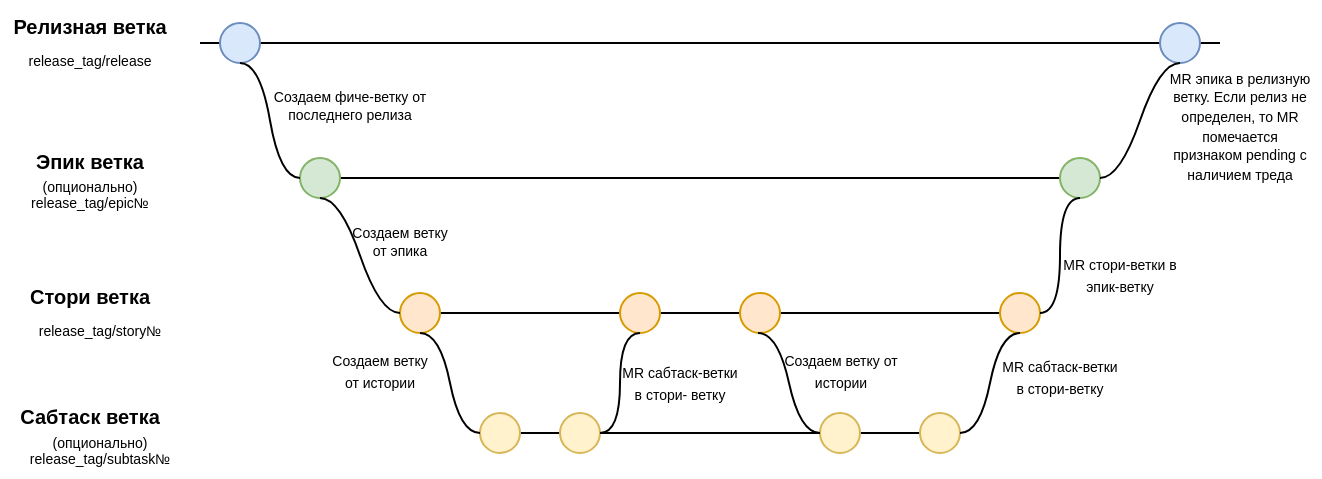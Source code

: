 <mxfile version="22.0.4" type="github">
  <diagram name="Страница — 1" id="x8Qyi_w7TCBruPxLDN-I">
    <mxGraphModel dx="784" dy="427" grid="1" gridSize="10" guides="1" tooltips="1" connect="1" arrows="1" fold="1" page="1" pageScale="1" pageWidth="827" pageHeight="1169" math="0" shadow="0">
      <root>
        <mxCell id="0" />
        <mxCell id="1" parent="0" />
        <mxCell id="yvYBYtpl62b4DiazGJpX-1" value="" style="line;strokeWidth=1;fillColor=none;align=left;verticalAlign=middle;spacingTop=-1;spacingLeft=3;spacingRight=3;rotatable=0;labelPosition=right;points=[];portConstraint=eastwest;" parent="1" vertex="1">
          <mxGeometry x="120" y="37.5" width="510" height="8" as="geometry" />
        </mxCell>
        <mxCell id="yvYBYtpl62b4DiazGJpX-2" value="Релизная ветка" style="text;align=center;fontStyle=1;verticalAlign=middle;spacingLeft=3;spacingRight=3;strokeColor=none;rotatable=0;points=[[0,0.5],[1,0.5]];portConstraint=eastwest;fontSize=10;" parent="1" vertex="1">
          <mxGeometry x="40" y="20" width="50" height="26" as="geometry" />
        </mxCell>
        <mxCell id="yvYBYtpl62b4DiazGJpX-3" value="release_tag/release" style="text;align=center;fontStyle=0;verticalAlign=middle;spacingLeft=3;spacingRight=3;strokeColor=none;rotatable=0;points=[[0,0.5],[1,0.5]];portConstraint=eastwest;fontSize=7;" parent="1" vertex="1">
          <mxGeometry x="40" y="37.5" width="50" height="25.5" as="geometry" />
        </mxCell>
        <mxCell id="yvYBYtpl62b4DiazGJpX-4" value="" style="ellipse;fillColor=#dae8fc;strokeColor=#6c8ebf;fontSize=10;" parent="1" vertex="1">
          <mxGeometry x="130" y="31.5" width="20" height="20" as="geometry" />
        </mxCell>
        <mxCell id="yvYBYtpl62b4DiazGJpX-5" value="" style="line;strokeWidth=1;fillColor=none;align=left;verticalAlign=middle;spacingTop=-1;spacingLeft=3;spacingRight=3;rotatable=0;labelPosition=right;points=[];portConstraint=eastwest;" parent="1" vertex="1">
          <mxGeometry x="170" y="105" width="400" height="8" as="geometry" />
        </mxCell>
        <mxCell id="yvYBYtpl62b4DiazGJpX-6" value="Эпик ветка" style="text;align=center;fontStyle=1;verticalAlign=middle;spacingLeft=3;spacingRight=3;strokeColor=none;rotatable=0;points=[[0,0.5],[1,0.5]];portConstraint=eastwest;fontSize=10;" parent="1" vertex="1">
          <mxGeometry x="40" y="87.5" width="50" height="26" as="geometry" />
        </mxCell>
        <mxCell id="yvYBYtpl62b4DiazGJpX-7" value="(опционально)&#xa;release_tag/epic№" style="text;align=center;fontStyle=0;verticalAlign=middle;spacingLeft=3;spacingRight=3;strokeColor=none;rotatable=0;points=[[0,0.5],[1,0.5]];portConstraint=eastwest;fontSize=7;" parent="1" vertex="1">
          <mxGeometry x="40" y="104.5" width="50" height="26" as="geometry" />
        </mxCell>
        <mxCell id="yvYBYtpl62b4DiazGJpX-8" value="" style="line;strokeWidth=1;fillColor=none;align=left;verticalAlign=middle;spacingTop=-1;spacingLeft=3;spacingRight=3;rotatable=0;labelPosition=right;points=[];portConstraint=eastwest;" parent="1" vertex="1">
          <mxGeometry x="220" y="172.5" width="320" height="8" as="geometry" />
        </mxCell>
        <mxCell id="yvYBYtpl62b4DiazGJpX-9" value="Стори ветка" style="text;align=center;fontStyle=1;verticalAlign=middle;spacingLeft=3;spacingRight=3;strokeColor=none;rotatable=0;points=[[0,0.5],[1,0.5]];portConstraint=eastwest;fontSize=10;" parent="1" vertex="1">
          <mxGeometry x="40" y="155" width="50" height="26" as="geometry" />
        </mxCell>
        <mxCell id="yvYBYtpl62b4DiazGJpX-10" value="release_tag/story№" style="text;align=center;fontStyle=0;verticalAlign=middle;spacingLeft=3;spacingRight=3;strokeColor=none;rotatable=0;points=[[0,0.5],[1,0.5]];portConstraint=eastwest;fontSize=7;" parent="1" vertex="1">
          <mxGeometry x="20" y="172.5" width="100" height="26" as="geometry" />
        </mxCell>
        <mxCell id="yvYBYtpl62b4DiazGJpX-11" value="" style="line;strokeWidth=1;fillColor=none;align=left;verticalAlign=middle;spacingTop=-1;spacingLeft=3;spacingRight=3;rotatable=0;labelPosition=right;points=[];portConstraint=eastwest;" parent="1" vertex="1">
          <mxGeometry x="260" y="232.5" width="240" height="8" as="geometry" />
        </mxCell>
        <mxCell id="yvYBYtpl62b4DiazGJpX-12" value="Сабтаск ветка" style="text;align=center;fontStyle=1;verticalAlign=middle;spacingLeft=3;spacingRight=3;strokeColor=none;rotatable=0;points=[[0,0.5],[1,0.5]];portConstraint=eastwest;fontSize=10;" parent="1" vertex="1">
          <mxGeometry x="40" y="215" width="50" height="26" as="geometry" />
        </mxCell>
        <mxCell id="yvYBYtpl62b4DiazGJpX-13" value="(опционально)&#xa;release_tag/subtask№" style="text;align=center;fontStyle=0;verticalAlign=middle;spacingLeft=3;spacingRight=3;strokeColor=none;rotatable=0;points=[[0,0.5],[1,0.5]];portConstraint=eastwest;fontSize=7;" parent="1" vertex="1">
          <mxGeometry x="45" y="232.5" width="50" height="26" as="geometry" />
        </mxCell>
        <mxCell id="yvYBYtpl62b4DiazGJpX-14" value="" style="ellipse;fillColor=#d5e8d4;strokeColor=#82b366;fontSize=10;" parent="1" vertex="1">
          <mxGeometry x="170" y="99" width="20" height="20" as="geometry" />
        </mxCell>
        <mxCell id="yvYBYtpl62b4DiazGJpX-15" value="" style="ellipse;fillColor=#ffe6cc;strokeColor=#d79b00;fontSize=10;" parent="1" vertex="1">
          <mxGeometry x="220" y="166.5" width="20" height="20" as="geometry" />
        </mxCell>
        <mxCell id="yvYBYtpl62b4DiazGJpX-16" value="" style="ellipse;fillColor=#ffe6cc;strokeColor=#d79b00;fontSize=10;" parent="1" vertex="1">
          <mxGeometry x="390" y="166.5" width="20" height="20" as="geometry" />
        </mxCell>
        <mxCell id="yvYBYtpl62b4DiazGJpX-17" value="" style="ellipse;fillColor=#fff2cc;strokeColor=#d6b656;fontSize=10;" parent="1" vertex="1">
          <mxGeometry x="260" y="226.5" width="20" height="20" as="geometry" />
        </mxCell>
        <mxCell id="yvYBYtpl62b4DiazGJpX-18" value="" style="ellipse;fillColor=#fff2cc;strokeColor=#d6b656;fontSize=10;" parent="1" vertex="1">
          <mxGeometry x="300" y="226.5" width="20" height="20" as="geometry" />
        </mxCell>
        <mxCell id="yvYBYtpl62b4DiazGJpX-19" value="" style="ellipse;fillColor=#fff2cc;strokeColor=#d6b656;fontSize=10;" parent="1" vertex="1">
          <mxGeometry x="430" y="226.5" width="20" height="20" as="geometry" />
        </mxCell>
        <mxCell id="yvYBYtpl62b4DiazGJpX-20" value="" style="ellipse;fillColor=#fff2cc;strokeColor=#d6b656;fontSize=10;" parent="1" vertex="1">
          <mxGeometry x="480" y="226.5" width="20" height="20" as="geometry" />
        </mxCell>
        <mxCell id="yvYBYtpl62b4DiazGJpX-21" value="" style="edgeStyle=entityRelationEdgeStyle;startArrow=none;endArrow=none;segment=10;curved=1;fontSize=10;exitX=0.5;exitY=1;exitDx=0;exitDy=0;entryX=0;entryY=0.5;entryDx=0;entryDy=0;" parent="1" source="yvYBYtpl62b4DiazGJpX-4" target="yvYBYtpl62b4DiazGJpX-14" edge="1">
          <mxGeometry relative="1" as="geometry">
            <mxPoint x="180" y="91.5" as="sourcePoint" />
            <mxPoint x="189.857" y="77.786" as="targetPoint" />
          </mxGeometry>
        </mxCell>
        <mxCell id="yvYBYtpl62b4DiazGJpX-22" value="" style="edgeStyle=entityRelationEdgeStyle;startArrow=none;endArrow=none;segment=10;curved=1;fontSize=10;exitX=0.5;exitY=1;exitDx=0;exitDy=0;entryX=0;entryY=0.5;entryDx=0;entryDy=0;" parent="1" target="yvYBYtpl62b4DiazGJpX-15" edge="1">
          <mxGeometry relative="1" as="geometry">
            <mxPoint x="180" y="119" as="sourcePoint" />
            <mxPoint x="220" y="177.5" as="targetPoint" />
          </mxGeometry>
        </mxCell>
        <mxCell id="yvYBYtpl62b4DiazGJpX-23" value="" style="edgeStyle=entityRelationEdgeStyle;startArrow=none;endArrow=none;segment=10;curved=1;fontSize=10;exitX=0.5;exitY=1;exitDx=0;exitDy=0;entryX=0;entryY=0.5;entryDx=0;entryDy=0;" parent="1" target="yvYBYtpl62b4DiazGJpX-17" edge="1">
          <mxGeometry relative="1" as="geometry">
            <mxPoint x="230" y="186.5" as="sourcePoint" />
            <mxPoint x="270" y="244" as="targetPoint" />
          </mxGeometry>
        </mxCell>
        <mxCell id="yvYBYtpl62b4DiazGJpX-25" value="" style="ellipse;fillColor=#d5e8d4;strokeColor=#82b366;fontSize=10;" parent="1" vertex="1">
          <mxGeometry x="550" y="99" width="20" height="20" as="geometry" />
        </mxCell>
        <mxCell id="yvYBYtpl62b4DiazGJpX-26" value="" style="ellipse;fillColor=#ffe6cc;strokeColor=#d79b00;fontSize=10;" parent="1" vertex="1">
          <mxGeometry x="330" y="166.5" width="20" height="20" as="geometry" />
        </mxCell>
        <mxCell id="yvYBYtpl62b4DiazGJpX-27" value="" style="edgeStyle=entityRelationEdgeStyle;startArrow=none;endArrow=none;segment=10;curved=1;fontSize=10;exitX=0.5;exitY=1;exitDx=0;exitDy=0;entryX=1;entryY=0.5;entryDx=0;entryDy=0;" parent="1" source="yvYBYtpl62b4DiazGJpX-26" target="yvYBYtpl62b4DiazGJpX-18" edge="1">
          <mxGeometry relative="1" as="geometry">
            <mxPoint x="340" y="182.5" as="sourcePoint" />
            <mxPoint x="370.0" y="232.5" as="targetPoint" />
          </mxGeometry>
        </mxCell>
        <mxCell id="yvYBYtpl62b4DiazGJpX-28" value="" style="ellipse;fillColor=#ffe6cc;strokeColor=#d79b00;fontSize=10;" parent="1" vertex="1">
          <mxGeometry x="520" y="166.5" width="20" height="20" as="geometry" />
        </mxCell>
        <mxCell id="yvYBYtpl62b4DiazGJpX-29" value="" style="edgeStyle=entityRelationEdgeStyle;startArrow=none;endArrow=none;segment=10;curved=1;fontSize=10;exitX=0.5;exitY=1;exitDx=0;exitDy=0;entryX=1;entryY=0.5;entryDx=0;entryDy=0;" parent="1" source="yvYBYtpl62b4DiazGJpX-28" target="yvYBYtpl62b4DiazGJpX-20" edge="1">
          <mxGeometry relative="1" as="geometry">
            <mxPoint x="320" y="196.5" as="sourcePoint" />
            <mxPoint x="300" y="246.5" as="targetPoint" />
          </mxGeometry>
        </mxCell>
        <mxCell id="yvYBYtpl62b4DiazGJpX-30" value="" style="edgeStyle=entityRelationEdgeStyle;startArrow=none;endArrow=none;segment=10;curved=1;fontSize=10;exitX=0.5;exitY=1;exitDx=0;exitDy=0;entryX=1;entryY=0.5;entryDx=0;entryDy=0;" parent="1" source="yvYBYtpl62b4DiazGJpX-25" target="yvYBYtpl62b4DiazGJpX-28" edge="1">
          <mxGeometry relative="1" as="geometry">
            <mxPoint x="570" y="129" as="sourcePoint" />
            <mxPoint x="350" y="186.5" as="targetPoint" />
          </mxGeometry>
        </mxCell>
        <mxCell id="yvYBYtpl62b4DiazGJpX-32" value="&lt;font style=&quot;font-size: 7px;&quot;&gt;Создаем фиче-ветку от последнего релиза&lt;/font&gt;" style="text;html=1;strokeColor=none;fillColor=none;align=center;verticalAlign=middle;whiteSpace=wrap;rounded=0;fontSize=7;" parent="1" vertex="1">
          <mxGeometry x="150" y="63" width="90" height="20" as="geometry" />
        </mxCell>
        <mxCell id="yvYBYtpl62b4DiazGJpX-33" value="&lt;font style=&quot;font-size: 7px;&quot;&gt;Создаем ветку&lt;br&gt;&amp;nbsp;от эпика&amp;nbsp;&lt;/font&gt;" style="text;html=1;strokeColor=none;fillColor=none;align=center;verticalAlign=middle;whiteSpace=wrap;rounded=0;fontSize=7;" parent="1" vertex="1">
          <mxGeometry x="190" y="130.5" width="60" height="20" as="geometry" />
        </mxCell>
        <mxCell id="yvYBYtpl62b4DiazGJpX-34" value="&lt;span style=&quot;font-size: 7px&quot;&gt;Создаем ветку от истории&lt;/span&gt;" style="text;html=1;strokeColor=none;fillColor=none;align=center;verticalAlign=middle;whiteSpace=wrap;rounded=0;fontSize=9;" parent="1" vertex="1">
          <mxGeometry x="407.5" y="195" width="65" height="20" as="geometry" />
        </mxCell>
        <mxCell id="yvYBYtpl62b4DiazGJpX-35" value="&lt;span style=&quot;font-size: 7px&quot;&gt;MR сабтаск-ветки в стори- ветку&lt;/span&gt;" style="text;html=1;strokeColor=none;fillColor=none;align=center;verticalAlign=middle;whiteSpace=wrap;rounded=0;fontSize=9;" parent="1" vertex="1">
          <mxGeometry x="330" y="200.5" width="60" height="20" as="geometry" />
        </mxCell>
        <mxCell id="yvYBYtpl62b4DiazGJpX-36" value="&lt;span style=&quot;font-size: 7px&quot;&gt;MR стори-ветки в эпик-ветку&lt;/span&gt;" style="text;html=1;strokeColor=none;fillColor=none;align=center;verticalAlign=middle;whiteSpace=wrap;rounded=0;fontSize=9;" parent="1" vertex="1">
          <mxGeometry x="550" y="146.5" width="60" height="20" as="geometry" />
        </mxCell>
        <mxCell id="yvYBYtpl62b4DiazGJpX-37" value="&lt;span style=&quot;font-size: 7px&quot;&gt;MR сабтаск-ветки в стори-ветку&lt;/span&gt;" style="text;html=1;strokeColor=none;fillColor=none;align=center;verticalAlign=middle;whiteSpace=wrap;rounded=0;fontSize=9;" parent="1" vertex="1">
          <mxGeometry x="520" y="198" width="60" height="20" as="geometry" />
        </mxCell>
        <mxCell id="yvYBYtpl62b4DiazGJpX-39" value="" style="ellipse;fillColor=#dae8fc;strokeColor=#6c8ebf;fontSize=10;" parent="1" vertex="1">
          <mxGeometry x="600" y="31.5" width="20" height="20" as="geometry" />
        </mxCell>
        <mxCell id="yvYBYtpl62b4DiazGJpX-40" value="" style="edgeStyle=entityRelationEdgeStyle;startArrow=none;endArrow=none;segment=10;curved=1;fontSize=10;exitX=0.5;exitY=1;exitDx=0;exitDy=0;entryX=1;entryY=0.5;entryDx=0;entryDy=0;" parent="1" source="yvYBYtpl62b4DiazGJpX-39" target="yvYBYtpl62b4DiazGJpX-25" edge="1">
          <mxGeometry relative="1" as="geometry">
            <mxPoint x="570" y="129" as="sourcePoint" />
            <mxPoint x="550" y="186.5" as="targetPoint" />
          </mxGeometry>
        </mxCell>
        <mxCell id="yvYBYtpl62b4DiazGJpX-42" value="&lt;font style=&quot;font-size: 7px;&quot;&gt;MR эпика в релизную ветку. Если релиз не определен, то MR помечается признаком&amp;nbsp;pending с наличием треда&lt;/font&gt;" style="text;html=1;strokeColor=none;fillColor=none;align=center;verticalAlign=middle;whiteSpace=wrap;rounded=0;fontSize=8;" parent="1" vertex="1">
          <mxGeometry x="600" y="63" width="80" height="40" as="geometry" />
        </mxCell>
        <mxCell id="yvYBYtpl62b4DiazGJpX-43" value="&lt;font style=&quot;font-size: 7px;&quot;&gt;&lt;font style=&quot;font-size: 7px;&quot;&gt;Создаем ветку &lt;br&gt;от истории&lt;/font&gt;&lt;/font&gt;" style="text;html=1;strokeColor=none;fillColor=none;align=center;verticalAlign=middle;whiteSpace=wrap;rounded=0;fontSize=9;" parent="1" vertex="1">
          <mxGeometry x="180" y="195" width="60" height="20" as="geometry" />
        </mxCell>
        <mxCell id="zQJ7VS15K2qTXhSQfcas-4" value="" style="edgeStyle=entityRelationEdgeStyle;startArrow=none;endArrow=none;segment=10;curved=1;fontSize=10;exitX=0.5;exitY=1;exitDx=0;exitDy=0;entryX=0;entryY=0.5;entryDx=0;entryDy=0;" parent="1" target="yvYBYtpl62b4DiazGJpX-19" edge="1">
          <mxGeometry relative="1" as="geometry">
            <mxPoint x="399" y="186.5" as="sourcePoint" />
            <mxPoint x="429" y="237" as="targetPoint" />
          </mxGeometry>
        </mxCell>
      </root>
    </mxGraphModel>
  </diagram>
</mxfile>
